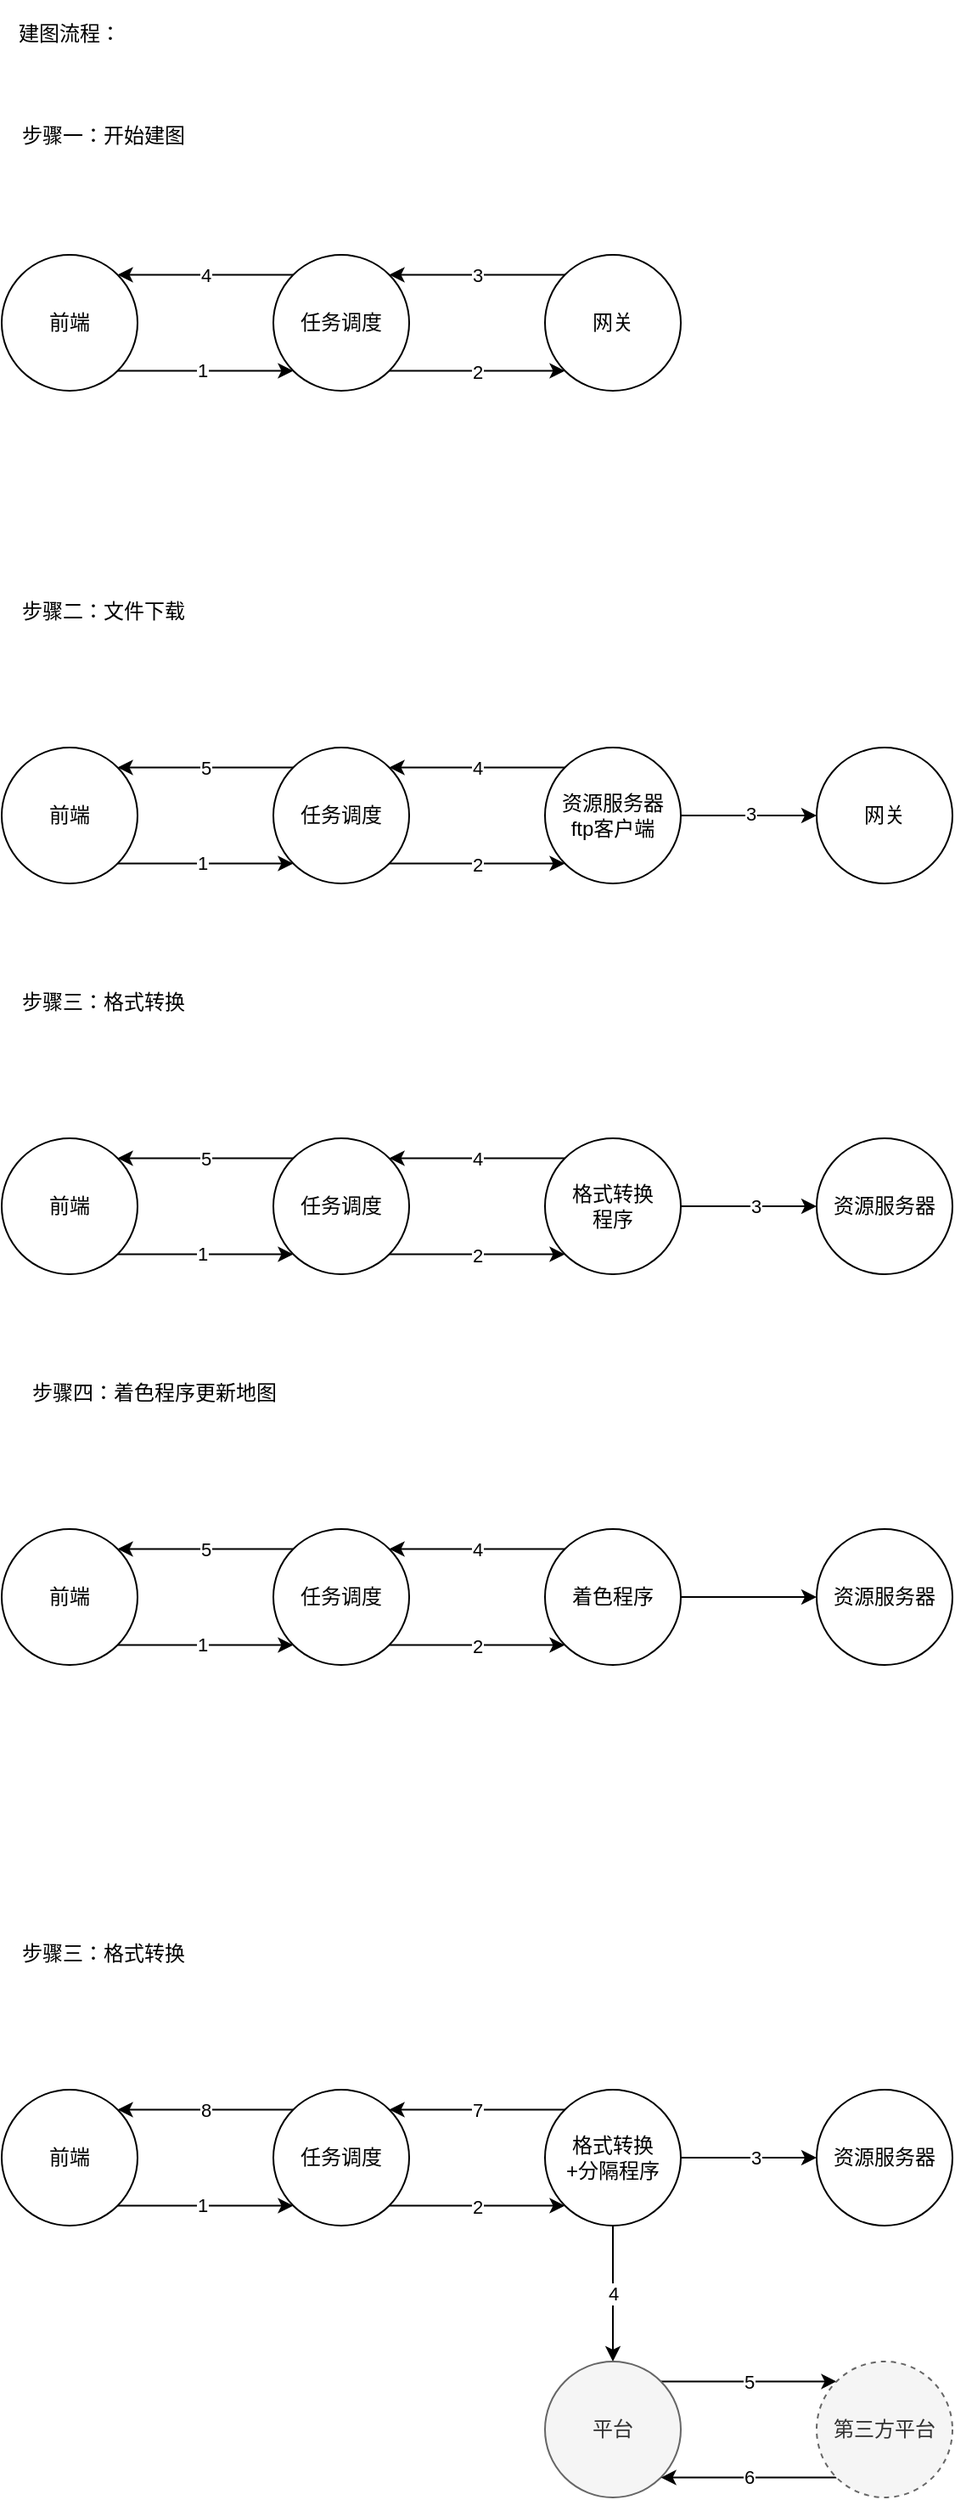 <mxfile version="15.1.1" type="github">
  <diagram id="g7DShIPE9myxs7cQCo8G" name="Page-1">
    <mxGraphModel dx="1129" dy="672" grid="1" gridSize="10" guides="1" tooltips="1" connect="1" arrows="1" fold="1" page="1" pageScale="1" pageWidth="827" pageHeight="1169" math="0" shadow="0">
      <root>
        <mxCell id="0" />
        <mxCell id="1" parent="0" />
        <mxCell id="bnO3rSalis2aoiANEbuE-3" value="" style="edgeStyle=orthogonalEdgeStyle;rounded=0;orthogonalLoop=1;jettySize=auto;html=1;exitX=1;exitY=1;exitDx=0;exitDy=0;entryX=0;entryY=1;entryDx=0;entryDy=0;" parent="1" source="bnO3rSalis2aoiANEbuE-1" target="bnO3rSalis2aoiANEbuE-2" edge="1">
          <mxGeometry relative="1" as="geometry" />
        </mxCell>
        <mxCell id="bnO3rSalis2aoiANEbuE-4" value="1" style="edgeLabel;html=1;align=center;verticalAlign=middle;resizable=0;points=[];" parent="bnO3rSalis2aoiANEbuE-3" vertex="1" connectable="0">
          <mxGeometry x="-0.05" y="1" relative="1" as="geometry">
            <mxPoint as="offset" />
          </mxGeometry>
        </mxCell>
        <mxCell id="bnO3rSalis2aoiANEbuE-1" value="前端" style="ellipse;whiteSpace=wrap;html=1;aspect=fixed;" parent="1" vertex="1">
          <mxGeometry x="110" y="270" width="80" height="80" as="geometry" />
        </mxCell>
        <mxCell id="bnO3rSalis2aoiANEbuE-7" value="" style="edgeStyle=orthogonalEdgeStyle;rounded=0;orthogonalLoop=1;jettySize=auto;html=1;exitX=1;exitY=1;exitDx=0;exitDy=0;entryX=0;entryY=1;entryDx=0;entryDy=0;" parent="1" source="bnO3rSalis2aoiANEbuE-2" target="bnO3rSalis2aoiANEbuE-6" edge="1">
          <mxGeometry relative="1" as="geometry" />
        </mxCell>
        <mxCell id="bnO3rSalis2aoiANEbuE-8" value="2" style="edgeLabel;html=1;align=center;verticalAlign=middle;resizable=0;points=[];" parent="bnO3rSalis2aoiANEbuE-7" vertex="1" connectable="0">
          <mxGeometry relative="1" as="geometry">
            <mxPoint as="offset" />
          </mxGeometry>
        </mxCell>
        <mxCell id="diJYGg4Zcv_C8yExAffO-8" value="4" style="edgeStyle=orthogonalEdgeStyle;rounded=0;orthogonalLoop=1;jettySize=auto;html=1;exitX=0;exitY=0;exitDx=0;exitDy=0;entryX=1;entryY=0;entryDx=0;entryDy=0;" parent="1" source="bnO3rSalis2aoiANEbuE-2" target="bnO3rSalis2aoiANEbuE-1" edge="1">
          <mxGeometry relative="1" as="geometry" />
        </mxCell>
        <mxCell id="bnO3rSalis2aoiANEbuE-2" value="任务调度" style="ellipse;whiteSpace=wrap;html=1;aspect=fixed;" parent="1" vertex="1">
          <mxGeometry x="270" y="270" width="80" height="80" as="geometry" />
        </mxCell>
        <mxCell id="diJYGg4Zcv_C8yExAffO-9" value="3" style="edgeStyle=orthogonalEdgeStyle;rounded=0;orthogonalLoop=1;jettySize=auto;html=1;exitX=0;exitY=0;exitDx=0;exitDy=0;entryX=1;entryY=0;entryDx=0;entryDy=0;" parent="1" source="bnO3rSalis2aoiANEbuE-6" target="bnO3rSalis2aoiANEbuE-2" edge="1">
          <mxGeometry relative="1" as="geometry" />
        </mxCell>
        <mxCell id="bnO3rSalis2aoiANEbuE-6" value="网关" style="ellipse;whiteSpace=wrap;html=1;aspect=fixed;" parent="1" vertex="1">
          <mxGeometry x="430" y="270" width="80" height="80" as="geometry" />
        </mxCell>
        <mxCell id="bnO3rSalis2aoiANEbuE-21" value="建图流程：" style="text;html=1;strokeColor=none;fillColor=none;align=center;verticalAlign=middle;whiteSpace=wrap;rounded=0;" parent="1" vertex="1">
          <mxGeometry x="110" y="120" width="80" height="40" as="geometry" />
        </mxCell>
        <mxCell id="diJYGg4Zcv_C8yExAffO-10" value="步骤一：开始建图" style="text;html=1;strokeColor=none;fillColor=none;align=left;verticalAlign=middle;whiteSpace=wrap;rounded=0;" parent="1" vertex="1">
          <mxGeometry x="120" y="190" width="160" height="20" as="geometry" />
        </mxCell>
        <mxCell id="diJYGg4Zcv_C8yExAffO-11" value="" style="edgeStyle=orthogonalEdgeStyle;rounded=0;orthogonalLoop=1;jettySize=auto;html=1;exitX=1;exitY=1;exitDx=0;exitDy=0;entryX=0;entryY=1;entryDx=0;entryDy=0;" parent="1" source="diJYGg4Zcv_C8yExAffO-14" target="diJYGg4Zcv_C8yExAffO-18" edge="1">
          <mxGeometry relative="1" as="geometry" />
        </mxCell>
        <mxCell id="diJYGg4Zcv_C8yExAffO-12" value="1" style="edgeLabel;html=1;align=center;verticalAlign=middle;resizable=0;points=[];" parent="diJYGg4Zcv_C8yExAffO-11" vertex="1" connectable="0">
          <mxGeometry x="-0.05" y="1" relative="1" as="geometry">
            <mxPoint as="offset" />
          </mxGeometry>
        </mxCell>
        <mxCell id="diJYGg4Zcv_C8yExAffO-14" value="前端" style="ellipse;whiteSpace=wrap;html=1;aspect=fixed;" parent="1" vertex="1">
          <mxGeometry x="110" y="560" width="80" height="80" as="geometry" />
        </mxCell>
        <mxCell id="diJYGg4Zcv_C8yExAffO-15" value="" style="edgeStyle=orthogonalEdgeStyle;rounded=0;orthogonalLoop=1;jettySize=auto;html=1;exitX=1;exitY=1;exitDx=0;exitDy=0;entryX=0;entryY=1;entryDx=0;entryDy=0;" parent="1" source="diJYGg4Zcv_C8yExAffO-18" target="diJYGg4Zcv_C8yExAffO-22" edge="1">
          <mxGeometry relative="1" as="geometry" />
        </mxCell>
        <mxCell id="diJYGg4Zcv_C8yExAffO-16" value="2" style="edgeLabel;html=1;align=center;verticalAlign=middle;resizable=0;points=[];" parent="diJYGg4Zcv_C8yExAffO-15" vertex="1" connectable="0">
          <mxGeometry relative="1" as="geometry">
            <mxPoint as="offset" />
          </mxGeometry>
        </mxCell>
        <mxCell id="diJYGg4Zcv_C8yExAffO-17" value="5" style="edgeStyle=orthogonalEdgeStyle;rounded=0;orthogonalLoop=1;jettySize=auto;html=1;exitX=0;exitY=0;exitDx=0;exitDy=0;entryX=1;entryY=0;entryDx=0;entryDy=0;" parent="1" source="diJYGg4Zcv_C8yExAffO-18" target="diJYGg4Zcv_C8yExAffO-14" edge="1">
          <mxGeometry relative="1" as="geometry" />
        </mxCell>
        <mxCell id="diJYGg4Zcv_C8yExAffO-18" value="任务调度" style="ellipse;whiteSpace=wrap;html=1;aspect=fixed;" parent="1" vertex="1">
          <mxGeometry x="270" y="560" width="80" height="80" as="geometry" />
        </mxCell>
        <mxCell id="diJYGg4Zcv_C8yExAffO-19" value="" style="edgeStyle=orthogonalEdgeStyle;rounded=0;orthogonalLoop=1;jettySize=auto;html=1;" parent="1" source="diJYGg4Zcv_C8yExAffO-22" target="diJYGg4Zcv_C8yExAffO-24" edge="1">
          <mxGeometry relative="1" as="geometry" />
        </mxCell>
        <mxCell id="diJYGg4Zcv_C8yExAffO-20" value="3" style="edgeLabel;html=1;align=center;verticalAlign=middle;resizable=0;points=[];" parent="diJYGg4Zcv_C8yExAffO-19" vertex="1" connectable="0">
          <mxGeometry x="0.025" y="1" relative="1" as="geometry">
            <mxPoint as="offset" />
          </mxGeometry>
        </mxCell>
        <mxCell id="diJYGg4Zcv_C8yExAffO-21" value="4" style="edgeStyle=orthogonalEdgeStyle;rounded=0;orthogonalLoop=1;jettySize=auto;html=1;exitX=0;exitY=0;exitDx=0;exitDy=0;entryX=1;entryY=0;entryDx=0;entryDy=0;" parent="1" source="diJYGg4Zcv_C8yExAffO-22" target="diJYGg4Zcv_C8yExAffO-18" edge="1">
          <mxGeometry relative="1" as="geometry" />
        </mxCell>
        <mxCell id="diJYGg4Zcv_C8yExAffO-22" value="资源服务器&lt;br&gt;ftp客户端" style="ellipse;whiteSpace=wrap;html=1;aspect=fixed;" parent="1" vertex="1">
          <mxGeometry x="430" y="560" width="80" height="80" as="geometry" />
        </mxCell>
        <mxCell id="diJYGg4Zcv_C8yExAffO-24" value="网关" style="ellipse;whiteSpace=wrap;html=1;aspect=fixed;" parent="1" vertex="1">
          <mxGeometry x="590" y="560" width="80" height="80" as="geometry" />
        </mxCell>
        <mxCell id="diJYGg4Zcv_C8yExAffO-25" value="步骤二：文件下载" style="text;html=1;strokeColor=none;fillColor=none;align=center;verticalAlign=middle;whiteSpace=wrap;rounded=0;" parent="1" vertex="1">
          <mxGeometry x="120" y="470" width="100" height="20" as="geometry" />
        </mxCell>
        <mxCell id="diJYGg4Zcv_C8yExAffO-26" value="" style="edgeStyle=orthogonalEdgeStyle;rounded=0;orthogonalLoop=1;jettySize=auto;html=1;exitX=1;exitY=1;exitDx=0;exitDy=0;entryX=0;entryY=1;entryDx=0;entryDy=0;" parent="1" source="diJYGg4Zcv_C8yExAffO-28" target="diJYGg4Zcv_C8yExAffO-32" edge="1">
          <mxGeometry relative="1" as="geometry" />
        </mxCell>
        <mxCell id="diJYGg4Zcv_C8yExAffO-27" value="1" style="edgeLabel;html=1;align=center;verticalAlign=middle;resizable=0;points=[];" parent="diJYGg4Zcv_C8yExAffO-26" vertex="1" connectable="0">
          <mxGeometry x="-0.05" y="1" relative="1" as="geometry">
            <mxPoint as="offset" />
          </mxGeometry>
        </mxCell>
        <mxCell id="diJYGg4Zcv_C8yExAffO-28" value="前端" style="ellipse;whiteSpace=wrap;html=1;aspect=fixed;" parent="1" vertex="1">
          <mxGeometry x="110" y="790" width="80" height="80" as="geometry" />
        </mxCell>
        <mxCell id="diJYGg4Zcv_C8yExAffO-29" value="" style="edgeStyle=orthogonalEdgeStyle;rounded=0;orthogonalLoop=1;jettySize=auto;html=1;exitX=1;exitY=1;exitDx=0;exitDy=0;entryX=0;entryY=1;entryDx=0;entryDy=0;" parent="1" source="diJYGg4Zcv_C8yExAffO-32" target="diJYGg4Zcv_C8yExAffO-36" edge="1">
          <mxGeometry relative="1" as="geometry" />
        </mxCell>
        <mxCell id="diJYGg4Zcv_C8yExAffO-30" value="2" style="edgeLabel;html=1;align=center;verticalAlign=middle;resizable=0;points=[];" parent="diJYGg4Zcv_C8yExAffO-29" vertex="1" connectable="0">
          <mxGeometry relative="1" as="geometry">
            <mxPoint as="offset" />
          </mxGeometry>
        </mxCell>
        <mxCell id="diJYGg4Zcv_C8yExAffO-31" value="5" style="edgeStyle=orthogonalEdgeStyle;rounded=0;orthogonalLoop=1;jettySize=auto;html=1;exitX=0;exitY=0;exitDx=0;exitDy=0;entryX=1;entryY=0;entryDx=0;entryDy=0;" parent="1" source="diJYGg4Zcv_C8yExAffO-32" target="diJYGg4Zcv_C8yExAffO-28" edge="1">
          <mxGeometry relative="1" as="geometry" />
        </mxCell>
        <mxCell id="diJYGg4Zcv_C8yExAffO-32" value="任务调度" style="ellipse;whiteSpace=wrap;html=1;aspect=fixed;" parent="1" vertex="1">
          <mxGeometry x="270" y="790" width="80" height="80" as="geometry" />
        </mxCell>
        <mxCell id="diJYGg4Zcv_C8yExAffO-35" value="4" style="edgeStyle=orthogonalEdgeStyle;rounded=0;orthogonalLoop=1;jettySize=auto;html=1;exitX=0;exitY=0;exitDx=0;exitDy=0;entryX=1;entryY=0;entryDx=0;entryDy=0;" parent="1" source="diJYGg4Zcv_C8yExAffO-36" target="diJYGg4Zcv_C8yExAffO-32" edge="1">
          <mxGeometry relative="1" as="geometry" />
        </mxCell>
        <mxCell id="diJYGg4Zcv_C8yExAffO-58" value="" style="edgeStyle=orthogonalEdgeStyle;rounded=0;orthogonalLoop=1;jettySize=auto;html=1;startArrow=none;startFill=0;" parent="1" source="diJYGg4Zcv_C8yExAffO-36" target="diJYGg4Zcv_C8yExAffO-57" edge="1">
          <mxGeometry relative="1" as="geometry" />
        </mxCell>
        <mxCell id="diJYGg4Zcv_C8yExAffO-59" value="3" style="edgeLabel;html=1;align=center;verticalAlign=middle;resizable=0;points=[];" parent="diJYGg4Zcv_C8yExAffO-58" vertex="1" connectable="0">
          <mxGeometry x="0.1" relative="1" as="geometry">
            <mxPoint as="offset" />
          </mxGeometry>
        </mxCell>
        <mxCell id="diJYGg4Zcv_C8yExAffO-36" value="格式转换&lt;br&gt;程序" style="ellipse;whiteSpace=wrap;html=1;aspect=fixed;" parent="1" vertex="1">
          <mxGeometry x="430" y="790" width="80" height="80" as="geometry" />
        </mxCell>
        <mxCell id="diJYGg4Zcv_C8yExAffO-38" value="步骤三：格式转换" style="text;html=1;strokeColor=none;fillColor=none;align=center;verticalAlign=middle;whiteSpace=wrap;rounded=0;" parent="1" vertex="1">
          <mxGeometry x="120" y="700" width="100" height="20" as="geometry" />
        </mxCell>
        <mxCell id="diJYGg4Zcv_C8yExAffO-39" value="" style="edgeStyle=orthogonalEdgeStyle;rounded=0;orthogonalLoop=1;jettySize=auto;html=1;exitX=1;exitY=1;exitDx=0;exitDy=0;entryX=0;entryY=1;entryDx=0;entryDy=0;" parent="1" source="diJYGg4Zcv_C8yExAffO-41" target="diJYGg4Zcv_C8yExAffO-45" edge="1">
          <mxGeometry relative="1" as="geometry" />
        </mxCell>
        <mxCell id="diJYGg4Zcv_C8yExAffO-40" value="1" style="edgeLabel;html=1;align=center;verticalAlign=middle;resizable=0;points=[];" parent="diJYGg4Zcv_C8yExAffO-39" vertex="1" connectable="0">
          <mxGeometry x="-0.05" y="1" relative="1" as="geometry">
            <mxPoint as="offset" />
          </mxGeometry>
        </mxCell>
        <mxCell id="diJYGg4Zcv_C8yExAffO-41" value="前端" style="ellipse;whiteSpace=wrap;html=1;aspect=fixed;" parent="1" vertex="1">
          <mxGeometry x="110" y="1020" width="80" height="80" as="geometry" />
        </mxCell>
        <mxCell id="diJYGg4Zcv_C8yExAffO-42" value="" style="edgeStyle=orthogonalEdgeStyle;rounded=0;orthogonalLoop=1;jettySize=auto;html=1;exitX=1;exitY=1;exitDx=0;exitDy=0;entryX=0;entryY=1;entryDx=0;entryDy=0;" parent="1" source="diJYGg4Zcv_C8yExAffO-45" target="diJYGg4Zcv_C8yExAffO-47" edge="1">
          <mxGeometry relative="1" as="geometry" />
        </mxCell>
        <mxCell id="diJYGg4Zcv_C8yExAffO-43" value="2" style="edgeLabel;html=1;align=center;verticalAlign=middle;resizable=0;points=[];" parent="diJYGg4Zcv_C8yExAffO-42" vertex="1" connectable="0">
          <mxGeometry relative="1" as="geometry">
            <mxPoint as="offset" />
          </mxGeometry>
        </mxCell>
        <mxCell id="diJYGg4Zcv_C8yExAffO-44" value="5" style="edgeStyle=orthogonalEdgeStyle;rounded=0;orthogonalLoop=1;jettySize=auto;html=1;exitX=0;exitY=0;exitDx=0;exitDy=0;entryX=1;entryY=0;entryDx=0;entryDy=0;" parent="1" source="diJYGg4Zcv_C8yExAffO-45" target="diJYGg4Zcv_C8yExAffO-41" edge="1">
          <mxGeometry relative="1" as="geometry" />
        </mxCell>
        <mxCell id="diJYGg4Zcv_C8yExAffO-45" value="任务调度" style="ellipse;whiteSpace=wrap;html=1;aspect=fixed;" parent="1" vertex="1">
          <mxGeometry x="270" y="1020" width="80" height="80" as="geometry" />
        </mxCell>
        <mxCell id="diJYGg4Zcv_C8yExAffO-46" value="4" style="edgeStyle=orthogonalEdgeStyle;rounded=0;orthogonalLoop=1;jettySize=auto;html=1;exitX=0;exitY=0;exitDx=0;exitDy=0;entryX=1;entryY=0;entryDx=0;entryDy=0;" parent="1" source="diJYGg4Zcv_C8yExAffO-47" target="diJYGg4Zcv_C8yExAffO-45" edge="1">
          <mxGeometry relative="1" as="geometry" />
        </mxCell>
        <mxCell id="diJYGg4Zcv_C8yExAffO-61" value="" style="edgeStyle=orthogonalEdgeStyle;rounded=0;orthogonalLoop=1;jettySize=auto;html=1;startArrow=none;startFill=0;" parent="1" source="diJYGg4Zcv_C8yExAffO-47" target="diJYGg4Zcv_C8yExAffO-60" edge="1">
          <mxGeometry relative="1" as="geometry" />
        </mxCell>
        <mxCell id="diJYGg4Zcv_C8yExAffO-47" value="着色程序" style="ellipse;whiteSpace=wrap;html=1;aspect=fixed;" parent="1" vertex="1">
          <mxGeometry x="430" y="1020" width="80" height="80" as="geometry" />
        </mxCell>
        <mxCell id="diJYGg4Zcv_C8yExAffO-48" value="步骤四：着色程序更新地图" style="text;html=1;strokeColor=none;fillColor=none;align=center;verticalAlign=middle;whiteSpace=wrap;rounded=0;" parent="1" vertex="1">
          <mxGeometry x="120" y="930" width="160" height="20" as="geometry" />
        </mxCell>
        <mxCell id="diJYGg4Zcv_C8yExAffO-57" value="资源服务器" style="ellipse;whiteSpace=wrap;html=1;aspect=fixed;" parent="1" vertex="1">
          <mxGeometry x="590" y="790" width="80" height="80" as="geometry" />
        </mxCell>
        <mxCell id="diJYGg4Zcv_C8yExAffO-60" value="资源服务器" style="ellipse;whiteSpace=wrap;html=1;aspect=fixed;" parent="1" vertex="1">
          <mxGeometry x="590" y="1020" width="80" height="80" as="geometry" />
        </mxCell>
        <mxCell id="RVOC5Pfrwt1u8xIZYk97-2" value="" style="edgeStyle=orthogonalEdgeStyle;rounded=0;orthogonalLoop=1;jettySize=auto;html=1;exitX=1;exitY=1;exitDx=0;exitDy=0;entryX=0;entryY=1;entryDx=0;entryDy=0;" parent="1" source="RVOC5Pfrwt1u8xIZYk97-4" target="RVOC5Pfrwt1u8xIZYk97-8" edge="1">
          <mxGeometry relative="1" as="geometry" />
        </mxCell>
        <mxCell id="RVOC5Pfrwt1u8xIZYk97-3" value="1" style="edgeLabel;html=1;align=center;verticalAlign=middle;resizable=0;points=[];" parent="RVOC5Pfrwt1u8xIZYk97-2" vertex="1" connectable="0">
          <mxGeometry x="-0.05" y="1" relative="1" as="geometry">
            <mxPoint as="offset" />
          </mxGeometry>
        </mxCell>
        <mxCell id="RVOC5Pfrwt1u8xIZYk97-4" value="前端" style="ellipse;whiteSpace=wrap;html=1;aspect=fixed;" parent="1" vertex="1">
          <mxGeometry x="110" y="1350" width="80" height="80" as="geometry" />
        </mxCell>
        <mxCell id="RVOC5Pfrwt1u8xIZYk97-5" value="" style="edgeStyle=orthogonalEdgeStyle;rounded=0;orthogonalLoop=1;jettySize=auto;html=1;exitX=1;exitY=1;exitDx=0;exitDy=0;entryX=0;entryY=1;entryDx=0;entryDy=0;" parent="1" source="RVOC5Pfrwt1u8xIZYk97-8" target="RVOC5Pfrwt1u8xIZYk97-12" edge="1">
          <mxGeometry relative="1" as="geometry" />
        </mxCell>
        <mxCell id="RVOC5Pfrwt1u8xIZYk97-6" value="2" style="edgeLabel;html=1;align=center;verticalAlign=middle;resizable=0;points=[];" parent="RVOC5Pfrwt1u8xIZYk97-5" vertex="1" connectable="0">
          <mxGeometry relative="1" as="geometry">
            <mxPoint as="offset" />
          </mxGeometry>
        </mxCell>
        <mxCell id="RVOC5Pfrwt1u8xIZYk97-7" value="8" style="edgeStyle=orthogonalEdgeStyle;rounded=0;orthogonalLoop=1;jettySize=auto;html=1;exitX=0;exitY=0;exitDx=0;exitDy=0;entryX=1;entryY=0;entryDx=0;entryDy=0;" parent="1" source="RVOC5Pfrwt1u8xIZYk97-8" target="RVOC5Pfrwt1u8xIZYk97-4" edge="1">
          <mxGeometry relative="1" as="geometry" />
        </mxCell>
        <mxCell id="RVOC5Pfrwt1u8xIZYk97-8" value="任务调度" style="ellipse;whiteSpace=wrap;html=1;aspect=fixed;" parent="1" vertex="1">
          <mxGeometry x="270" y="1350" width="80" height="80" as="geometry" />
        </mxCell>
        <mxCell id="RVOC5Pfrwt1u8xIZYk97-9" value="7" style="edgeStyle=orthogonalEdgeStyle;rounded=0;orthogonalLoop=1;jettySize=auto;html=1;exitX=0;exitY=0;exitDx=0;exitDy=0;entryX=1;entryY=0;entryDx=0;entryDy=0;" parent="1" source="RVOC5Pfrwt1u8xIZYk97-12" target="RVOC5Pfrwt1u8xIZYk97-8" edge="1">
          <mxGeometry relative="1" as="geometry" />
        </mxCell>
        <mxCell id="RVOC5Pfrwt1u8xIZYk97-10" value="" style="edgeStyle=orthogonalEdgeStyle;rounded=0;orthogonalLoop=1;jettySize=auto;html=1;startArrow=none;startFill=0;" parent="1" source="RVOC5Pfrwt1u8xIZYk97-12" target="RVOC5Pfrwt1u8xIZYk97-14" edge="1">
          <mxGeometry relative="1" as="geometry" />
        </mxCell>
        <mxCell id="RVOC5Pfrwt1u8xIZYk97-11" value="3" style="edgeLabel;html=1;align=center;verticalAlign=middle;resizable=0;points=[];" parent="RVOC5Pfrwt1u8xIZYk97-10" vertex="1" connectable="0">
          <mxGeometry x="0.1" relative="1" as="geometry">
            <mxPoint as="offset" />
          </mxGeometry>
        </mxCell>
        <mxCell id="h2411_Qm2wVa898VBFLl-4" value="4" style="edgeStyle=orthogonalEdgeStyle;rounded=0;orthogonalLoop=1;jettySize=auto;html=1;exitX=0.5;exitY=1;exitDx=0;exitDy=0;" edge="1" parent="1" source="RVOC5Pfrwt1u8xIZYk97-12" target="RVOC5Pfrwt1u8xIZYk97-16">
          <mxGeometry relative="1" as="geometry" />
        </mxCell>
        <mxCell id="RVOC5Pfrwt1u8xIZYk97-12" value="格式转换&lt;br&gt;+分隔程序" style="ellipse;whiteSpace=wrap;html=1;aspect=fixed;" parent="1" vertex="1">
          <mxGeometry x="430" y="1350" width="80" height="80" as="geometry" />
        </mxCell>
        <mxCell id="RVOC5Pfrwt1u8xIZYk97-13" value="步骤三：格式转换" style="text;html=1;strokeColor=none;fillColor=none;align=center;verticalAlign=middle;whiteSpace=wrap;rounded=0;" parent="1" vertex="1">
          <mxGeometry x="120" y="1260" width="100" height="20" as="geometry" />
        </mxCell>
        <mxCell id="RVOC5Pfrwt1u8xIZYk97-14" value="资源服务器" style="ellipse;whiteSpace=wrap;html=1;aspect=fixed;" parent="1" vertex="1">
          <mxGeometry x="590" y="1350" width="80" height="80" as="geometry" />
        </mxCell>
        <mxCell id="h2411_Qm2wVa898VBFLl-2" value="5" style="edgeStyle=orthogonalEdgeStyle;rounded=0;orthogonalLoop=1;jettySize=auto;html=1;exitX=1;exitY=0;exitDx=0;exitDy=0;entryX=0;entryY=0;entryDx=0;entryDy=0;" edge="1" parent="1" source="RVOC5Pfrwt1u8xIZYk97-16" target="h2411_Qm2wVa898VBFLl-1">
          <mxGeometry relative="1" as="geometry" />
        </mxCell>
        <mxCell id="RVOC5Pfrwt1u8xIZYk97-16" value="平台" style="ellipse;whiteSpace=wrap;html=1;aspect=fixed;fillColor=#f5f5f5;strokeColor=#666666;fontColor=#333333;" parent="1" vertex="1">
          <mxGeometry x="430" y="1510" width="80" height="80" as="geometry" />
        </mxCell>
        <mxCell id="h2411_Qm2wVa898VBFLl-3" value="6" style="edgeStyle=orthogonalEdgeStyle;rounded=0;orthogonalLoop=1;jettySize=auto;html=1;exitX=0;exitY=1;exitDx=0;exitDy=0;entryX=1;entryY=1;entryDx=0;entryDy=0;" edge="1" parent="1" source="h2411_Qm2wVa898VBFLl-1" target="RVOC5Pfrwt1u8xIZYk97-16">
          <mxGeometry relative="1" as="geometry" />
        </mxCell>
        <mxCell id="h2411_Qm2wVa898VBFLl-1" value="第三方平台" style="ellipse;whiteSpace=wrap;html=1;aspect=fixed;fillColor=#f5f5f5;strokeColor=#666666;fontColor=#333333;dashed=1;" vertex="1" parent="1">
          <mxGeometry x="590" y="1510" width="80" height="80" as="geometry" />
        </mxCell>
      </root>
    </mxGraphModel>
  </diagram>
</mxfile>
